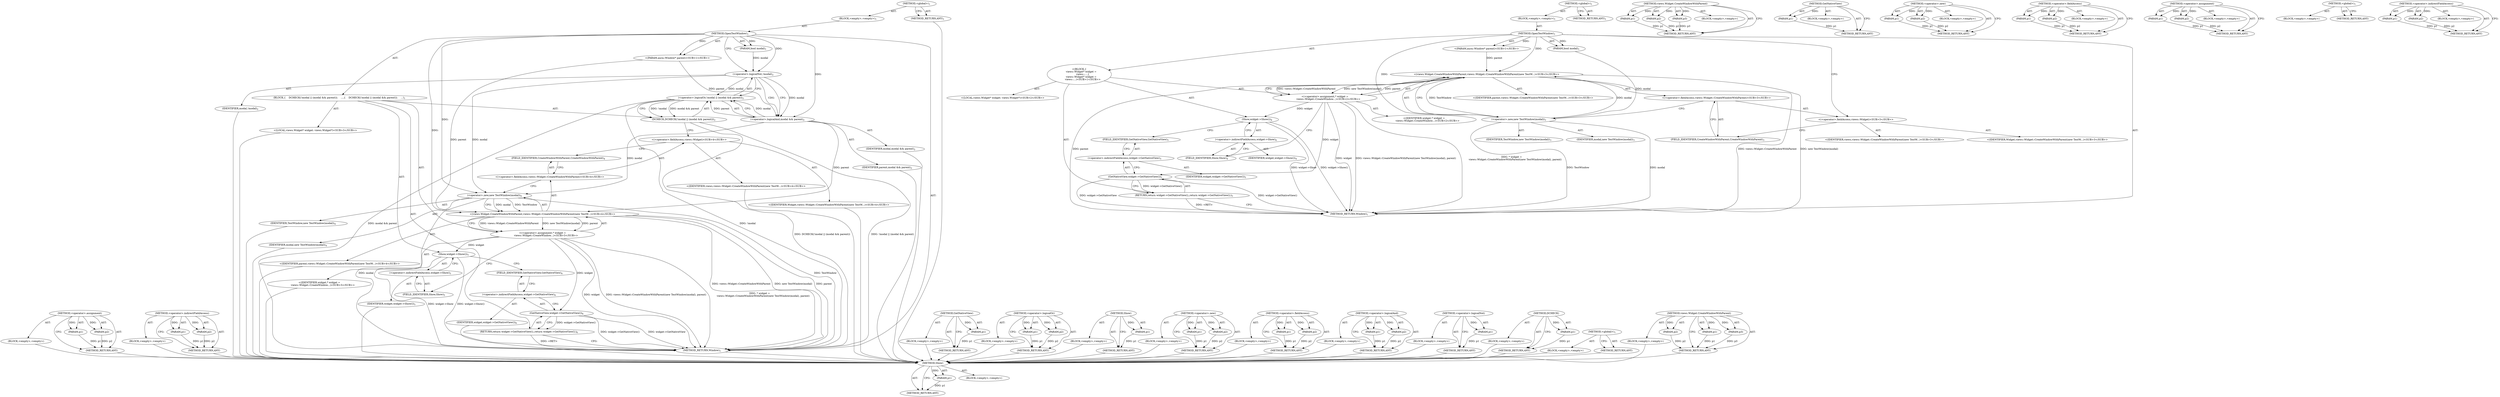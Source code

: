 digraph "&lt;operator&gt;.indirectFieldAccess" {
vulnerable_86 [label=<(METHOD,&lt;operator&gt;.assignment)>];
vulnerable_87 [label=<(PARAM,p1)>];
vulnerable_88 [label=<(PARAM,p2)>];
vulnerable_89 [label=<(BLOCK,&lt;empty&gt;,&lt;empty&gt;)>];
vulnerable_90 [label=<(METHOD_RETURN,ANY)>];
vulnerable_111 [label=<(METHOD,&lt;operator&gt;.indirectFieldAccess)>];
vulnerable_112 [label=<(PARAM,p1)>];
vulnerable_113 [label=<(PARAM,p2)>];
vulnerable_114 [label=<(BLOCK,&lt;empty&gt;,&lt;empty&gt;)>];
vulnerable_115 [label=<(METHOD_RETURN,ANY)>];
vulnerable_6 [label=<(METHOD,&lt;global&gt;)<SUB>1</SUB>>];
vulnerable_7 [label=<(BLOCK,&lt;empty&gt;,&lt;empty&gt;)<SUB>1</SUB>>];
vulnerable_8 [label=<(METHOD,OpenTestWindow)<SUB>1</SUB>>];
vulnerable_9 [label="<(PARAM,aura::Window* parent)<SUB>1</SUB>>"];
vulnerable_10 [label=<(PARAM,bool modal)<SUB>1</SUB>>];
vulnerable_11 [label=<(BLOCK,{
    DCHECK(!modal || (modal &amp;&amp; parent));
    ...,{
    DCHECK(!modal || (modal &amp;&amp; parent));
    ...)<SUB>1</SUB>>];
vulnerable_12 [label=<(DCHECK,DCHECK(!modal || (modal &amp;&amp; parent)))<SUB>2</SUB>>];
vulnerable_13 [label=<(&lt;operator&gt;.logicalOr,!modal || (modal &amp;&amp; parent))<SUB>2</SUB>>];
vulnerable_14 [label=<(&lt;operator&gt;.logicalNot,!modal)<SUB>2</SUB>>];
vulnerable_15 [label=<(IDENTIFIER,modal,!modal)<SUB>2</SUB>>];
vulnerable_16 [label=<(&lt;operator&gt;.logicalAnd,modal &amp;&amp; parent)<SUB>2</SUB>>];
vulnerable_17 [label=<(IDENTIFIER,modal,modal &amp;&amp; parent)<SUB>2</SUB>>];
vulnerable_18 [label=<(IDENTIFIER,parent,modal &amp;&amp; parent)<SUB>2</SUB>>];
vulnerable_19 [label="<(LOCAL,views.Widget* widget: views.Widget*)<SUB>3</SUB>>"];
vulnerable_20 [label="<(&lt;operator&gt;.assignment,* widget =
         views::Widget::CreateWindow...)<SUB>3</SUB>>"];
vulnerable_21 [label="<(IDENTIFIER,widget,* widget =
         views::Widget::CreateWindow...)<SUB>3</SUB>>"];
vulnerable_22 [label="<(views.Widget.CreateWindowWithParent,views::Widget::CreateWindowWithParent(new TestW...)<SUB>4</SUB>>"];
vulnerable_23 [label="<(&lt;operator&gt;.fieldAccess,views::Widget::CreateWindowWithParent)<SUB>4</SUB>>"];
vulnerable_24 [label="<(&lt;operator&gt;.fieldAccess,views::Widget)<SUB>4</SUB>>"];
vulnerable_25 [label="<(IDENTIFIER,views,views::Widget::CreateWindowWithParent(new TestW...)<SUB>4</SUB>>"];
vulnerable_26 [label="<(IDENTIFIER,Widget,views::Widget::CreateWindowWithParent(new TestW...)<SUB>4</SUB>>"];
vulnerable_27 [label=<(FIELD_IDENTIFIER,CreateWindowWithParent,CreateWindowWithParent)<SUB>4</SUB>>];
vulnerable_28 [label=<(&lt;operator&gt;.new,new TestWindow(modal))<SUB>4</SUB>>];
vulnerable_29 [label=<(IDENTIFIER,TestWindow,new TestWindow(modal))<SUB>4</SUB>>];
vulnerable_30 [label=<(IDENTIFIER,modal,new TestWindow(modal))<SUB>4</SUB>>];
vulnerable_31 [label="<(IDENTIFIER,parent,views::Widget::CreateWindowWithParent(new TestW...)<SUB>4</SUB>>"];
vulnerable_32 [label=<(Show,widget-&gt;Show())<SUB>5</SUB>>];
vulnerable_33 [label=<(&lt;operator&gt;.indirectFieldAccess,widget-&gt;Show)<SUB>5</SUB>>];
vulnerable_34 [label=<(IDENTIFIER,widget,widget-&gt;Show())<SUB>5</SUB>>];
vulnerable_35 [label=<(FIELD_IDENTIFIER,Show,Show)<SUB>5</SUB>>];
vulnerable_36 [label=<(RETURN,return widget-&gt;GetNativeView();,return widget-&gt;GetNativeView();)<SUB>6</SUB>>];
vulnerable_37 [label=<(GetNativeView,widget-&gt;GetNativeView())<SUB>6</SUB>>];
vulnerable_38 [label=<(&lt;operator&gt;.indirectFieldAccess,widget-&gt;GetNativeView)<SUB>6</SUB>>];
vulnerable_39 [label=<(IDENTIFIER,widget,widget-&gt;GetNativeView())<SUB>6</SUB>>];
vulnerable_40 [label=<(FIELD_IDENTIFIER,GetNativeView,GetNativeView)<SUB>6</SUB>>];
vulnerable_41 [label=<(METHOD_RETURN,Window)<SUB>1</SUB>>];
vulnerable_43 [label=<(METHOD_RETURN,ANY)<SUB>1</SUB>>];
vulnerable_116 [label=<(METHOD,GetNativeView)>];
vulnerable_117 [label=<(PARAM,p1)>];
vulnerable_118 [label=<(BLOCK,&lt;empty&gt;,&lt;empty&gt;)>];
vulnerable_119 [label=<(METHOD_RETURN,ANY)>];
vulnerable_72 [label=<(METHOD,&lt;operator&gt;.logicalOr)>];
vulnerable_73 [label=<(PARAM,p1)>];
vulnerable_74 [label=<(PARAM,p2)>];
vulnerable_75 [label=<(BLOCK,&lt;empty&gt;,&lt;empty&gt;)>];
vulnerable_76 [label=<(METHOD_RETURN,ANY)>];
vulnerable_107 [label=<(METHOD,Show)>];
vulnerable_108 [label=<(PARAM,p1)>];
vulnerable_109 [label=<(BLOCK,&lt;empty&gt;,&lt;empty&gt;)>];
vulnerable_110 [label=<(METHOD_RETURN,ANY)>];
vulnerable_102 [label=<(METHOD,&lt;operator&gt;.new)>];
vulnerable_103 [label=<(PARAM,p1)>];
vulnerable_104 [label=<(PARAM,p2)>];
vulnerable_105 [label=<(BLOCK,&lt;empty&gt;,&lt;empty&gt;)>];
vulnerable_106 [label=<(METHOD_RETURN,ANY)>];
vulnerable_97 [label=<(METHOD,&lt;operator&gt;.fieldAccess)>];
vulnerable_98 [label=<(PARAM,p1)>];
vulnerable_99 [label=<(PARAM,p2)>];
vulnerable_100 [label=<(BLOCK,&lt;empty&gt;,&lt;empty&gt;)>];
vulnerable_101 [label=<(METHOD_RETURN,ANY)>];
vulnerable_81 [label=<(METHOD,&lt;operator&gt;.logicalAnd)>];
vulnerable_82 [label=<(PARAM,p1)>];
vulnerable_83 [label=<(PARAM,p2)>];
vulnerable_84 [label=<(BLOCK,&lt;empty&gt;,&lt;empty&gt;)>];
vulnerable_85 [label=<(METHOD_RETURN,ANY)>];
vulnerable_77 [label=<(METHOD,&lt;operator&gt;.logicalNot)>];
vulnerable_78 [label=<(PARAM,p1)>];
vulnerable_79 [label=<(BLOCK,&lt;empty&gt;,&lt;empty&gt;)>];
vulnerable_80 [label=<(METHOD_RETURN,ANY)>];
vulnerable_68 [label=<(METHOD,DCHECK)>];
vulnerable_69 [label=<(PARAM,p1)>];
vulnerable_70 [label=<(BLOCK,&lt;empty&gt;,&lt;empty&gt;)>];
vulnerable_71 [label=<(METHOD_RETURN,ANY)>];
vulnerable_62 [label=<(METHOD,&lt;global&gt;)<SUB>1</SUB>>];
vulnerable_63 [label=<(BLOCK,&lt;empty&gt;,&lt;empty&gt;)>];
vulnerable_64 [label=<(METHOD_RETURN,ANY)>];
vulnerable_91 [label=<(METHOD,views.Widget.CreateWindowWithParent)>];
vulnerable_92 [label=<(PARAM,p1)>];
vulnerable_93 [label=<(PARAM,p2)>];
vulnerable_94 [label=<(PARAM,p3)>];
vulnerable_95 [label=<(BLOCK,&lt;empty&gt;,&lt;empty&gt;)>];
vulnerable_96 [label=<(METHOD_RETURN,ANY)>];
fixed_82 [label=<(METHOD,Show)>];
fixed_83 [label=<(PARAM,p1)>];
fixed_84 [label=<(BLOCK,&lt;empty&gt;,&lt;empty&gt;)>];
fixed_85 [label=<(METHOD_RETURN,ANY)>];
fixed_6 [label=<(METHOD,&lt;global&gt;)<SUB>1</SUB>>];
fixed_7 [label=<(BLOCK,&lt;empty&gt;,&lt;empty&gt;)<SUB>1</SUB>>];
fixed_8 [label=<(METHOD,OpenTestWindow)<SUB>1</SUB>>];
fixed_9 [label="<(PARAM,aura::Window* parent)<SUB>1</SUB>>"];
fixed_10 [label=<(PARAM,bool modal)<SUB>1</SUB>>];
fixed_11 [label="<(BLOCK,{
     views::Widget* widget =
         views::...,{
     views::Widget* widget =
         views::...)<SUB>1</SUB>>"];
fixed_12 [label="<(LOCAL,views.Widget* widget: views.Widget*)<SUB>2</SUB>>"];
fixed_13 [label="<(&lt;operator&gt;.assignment,* widget =
         views::Widget::CreateWindow...)<SUB>2</SUB>>"];
fixed_14 [label="<(IDENTIFIER,widget,* widget =
         views::Widget::CreateWindow...)<SUB>2</SUB>>"];
fixed_15 [label="<(views.Widget.CreateWindowWithParent,views::Widget::CreateWindowWithParent(new TestW...)<SUB>3</SUB>>"];
fixed_16 [label="<(&lt;operator&gt;.fieldAccess,views::Widget::CreateWindowWithParent)<SUB>3</SUB>>"];
fixed_17 [label="<(&lt;operator&gt;.fieldAccess,views::Widget)<SUB>3</SUB>>"];
fixed_18 [label="<(IDENTIFIER,views,views::Widget::CreateWindowWithParent(new TestW...)<SUB>3</SUB>>"];
fixed_19 [label="<(IDENTIFIER,Widget,views::Widget::CreateWindowWithParent(new TestW...)<SUB>3</SUB>>"];
fixed_20 [label=<(FIELD_IDENTIFIER,CreateWindowWithParent,CreateWindowWithParent)<SUB>3</SUB>>];
fixed_21 [label=<(&lt;operator&gt;.new,new TestWindow(modal))<SUB>3</SUB>>];
fixed_22 [label=<(IDENTIFIER,TestWindow,new TestWindow(modal))<SUB>3</SUB>>];
fixed_23 [label=<(IDENTIFIER,modal,new TestWindow(modal))<SUB>3</SUB>>];
fixed_24 [label="<(IDENTIFIER,parent,views::Widget::CreateWindowWithParent(new TestW...)<SUB>3</SUB>>"];
fixed_25 [label=<(Show,widget-&gt;Show())<SUB>4</SUB>>];
fixed_26 [label=<(&lt;operator&gt;.indirectFieldAccess,widget-&gt;Show)<SUB>4</SUB>>];
fixed_27 [label=<(IDENTIFIER,widget,widget-&gt;Show())<SUB>4</SUB>>];
fixed_28 [label=<(FIELD_IDENTIFIER,Show,Show)<SUB>4</SUB>>];
fixed_29 [label=<(RETURN,return widget-&gt;GetNativeView();,return widget-&gt;GetNativeView();)<SUB>5</SUB>>];
fixed_30 [label=<(GetNativeView,widget-&gt;GetNativeView())<SUB>5</SUB>>];
fixed_31 [label=<(&lt;operator&gt;.indirectFieldAccess,widget-&gt;GetNativeView)<SUB>5</SUB>>];
fixed_32 [label=<(IDENTIFIER,widget,widget-&gt;GetNativeView())<SUB>5</SUB>>];
fixed_33 [label=<(FIELD_IDENTIFIER,GetNativeView,GetNativeView)<SUB>5</SUB>>];
fixed_34 [label=<(METHOD_RETURN,Window)<SUB>1</SUB>>];
fixed_36 [label=<(METHOD_RETURN,ANY)<SUB>1</SUB>>];
fixed_66 [label=<(METHOD,views.Widget.CreateWindowWithParent)>];
fixed_67 [label=<(PARAM,p1)>];
fixed_68 [label=<(PARAM,p2)>];
fixed_69 [label=<(PARAM,p3)>];
fixed_70 [label=<(BLOCK,&lt;empty&gt;,&lt;empty&gt;)>];
fixed_71 [label=<(METHOD_RETURN,ANY)>];
fixed_91 [label=<(METHOD,GetNativeView)>];
fixed_92 [label=<(PARAM,p1)>];
fixed_93 [label=<(BLOCK,&lt;empty&gt;,&lt;empty&gt;)>];
fixed_94 [label=<(METHOD_RETURN,ANY)>];
fixed_77 [label=<(METHOD,&lt;operator&gt;.new)>];
fixed_78 [label=<(PARAM,p1)>];
fixed_79 [label=<(PARAM,p2)>];
fixed_80 [label=<(BLOCK,&lt;empty&gt;,&lt;empty&gt;)>];
fixed_81 [label=<(METHOD_RETURN,ANY)>];
fixed_72 [label=<(METHOD,&lt;operator&gt;.fieldAccess)>];
fixed_73 [label=<(PARAM,p1)>];
fixed_74 [label=<(PARAM,p2)>];
fixed_75 [label=<(BLOCK,&lt;empty&gt;,&lt;empty&gt;)>];
fixed_76 [label=<(METHOD_RETURN,ANY)>];
fixed_61 [label=<(METHOD,&lt;operator&gt;.assignment)>];
fixed_62 [label=<(PARAM,p1)>];
fixed_63 [label=<(PARAM,p2)>];
fixed_64 [label=<(BLOCK,&lt;empty&gt;,&lt;empty&gt;)>];
fixed_65 [label=<(METHOD_RETURN,ANY)>];
fixed_55 [label=<(METHOD,&lt;global&gt;)<SUB>1</SUB>>];
fixed_56 [label=<(BLOCK,&lt;empty&gt;,&lt;empty&gt;)>];
fixed_57 [label=<(METHOD_RETURN,ANY)>];
fixed_86 [label=<(METHOD,&lt;operator&gt;.indirectFieldAccess)>];
fixed_87 [label=<(PARAM,p1)>];
fixed_88 [label=<(PARAM,p2)>];
fixed_89 [label=<(BLOCK,&lt;empty&gt;,&lt;empty&gt;)>];
fixed_90 [label=<(METHOD_RETURN,ANY)>];
vulnerable_86 -> vulnerable_87  [key=0, label="AST: "];
vulnerable_86 -> vulnerable_87  [key=1, label="DDG: "];
vulnerable_86 -> vulnerable_89  [key=0, label="AST: "];
vulnerable_86 -> vulnerable_88  [key=0, label="AST: "];
vulnerable_86 -> vulnerable_88  [key=1, label="DDG: "];
vulnerable_86 -> vulnerable_90  [key=0, label="AST: "];
vulnerable_86 -> vulnerable_90  [key=1, label="CFG: "];
vulnerable_87 -> vulnerable_90  [key=0, label="DDG: p1"];
vulnerable_88 -> vulnerable_90  [key=0, label="DDG: p2"];
vulnerable_89 -> fixed_82  [key=0];
vulnerable_90 -> fixed_82  [key=0];
vulnerable_111 -> vulnerable_112  [key=0, label="AST: "];
vulnerable_111 -> vulnerable_112  [key=1, label="DDG: "];
vulnerable_111 -> vulnerable_114  [key=0, label="AST: "];
vulnerable_111 -> vulnerable_113  [key=0, label="AST: "];
vulnerable_111 -> vulnerable_113  [key=1, label="DDG: "];
vulnerable_111 -> vulnerable_115  [key=0, label="AST: "];
vulnerable_111 -> vulnerable_115  [key=1, label="CFG: "];
vulnerable_112 -> vulnerable_115  [key=0, label="DDG: p1"];
vulnerable_113 -> vulnerable_115  [key=0, label="DDG: p2"];
vulnerable_114 -> fixed_82  [key=0];
vulnerable_115 -> fixed_82  [key=0];
vulnerable_6 -> vulnerable_7  [key=0, label="AST: "];
vulnerable_6 -> vulnerable_43  [key=0, label="AST: "];
vulnerable_6 -> vulnerable_43  [key=1, label="CFG: "];
vulnerable_7 -> vulnerable_8  [key=0, label="AST: "];
vulnerable_8 -> vulnerable_9  [key=0, label="AST: "];
vulnerable_8 -> vulnerable_9  [key=1, label="DDG: "];
vulnerable_8 -> vulnerable_10  [key=0, label="AST: "];
vulnerable_8 -> vulnerable_10  [key=1, label="DDG: "];
vulnerable_8 -> vulnerable_11  [key=0, label="AST: "];
vulnerable_8 -> vulnerable_41  [key=0, label="AST: "];
vulnerable_8 -> vulnerable_14  [key=0, label="CFG: "];
vulnerable_8 -> vulnerable_14  [key=1, label="DDG: "];
vulnerable_8 -> vulnerable_22  [key=0, label="DDG: "];
vulnerable_8 -> vulnerable_16  [key=0, label="DDG: "];
vulnerable_8 -> vulnerable_28  [key=0, label="DDG: "];
vulnerable_9 -> vulnerable_22  [key=0, label="DDG: parent"];
vulnerable_9 -> vulnerable_16  [key=0, label="DDG: parent"];
vulnerable_10 -> vulnerable_14  [key=0, label="DDG: modal"];
vulnerable_11 -> vulnerable_12  [key=0, label="AST: "];
vulnerable_11 -> vulnerable_19  [key=0, label="AST: "];
vulnerable_11 -> vulnerable_20  [key=0, label="AST: "];
vulnerable_11 -> vulnerable_32  [key=0, label="AST: "];
vulnerable_11 -> vulnerable_36  [key=0, label="AST: "];
vulnerable_12 -> vulnerable_13  [key=0, label="AST: "];
vulnerable_12 -> vulnerable_24  [key=0, label="CFG: "];
vulnerable_12 -> vulnerable_41  [key=0, label="DDG: !modal || (modal &amp;&amp; parent)"];
vulnerable_12 -> vulnerable_41  [key=1, label="DDG: DCHECK(!modal || (modal &amp;&amp; parent))"];
vulnerable_13 -> vulnerable_14  [key=0, label="AST: "];
vulnerable_13 -> vulnerable_16  [key=0, label="AST: "];
vulnerable_13 -> vulnerable_12  [key=0, label="CFG: "];
vulnerable_13 -> vulnerable_12  [key=1, label="DDG: !modal"];
vulnerable_13 -> vulnerable_12  [key=2, label="DDG: modal &amp;&amp; parent"];
vulnerable_13 -> vulnerable_41  [key=0, label="DDG: !modal"];
vulnerable_13 -> vulnerable_41  [key=1, label="DDG: modal &amp;&amp; parent"];
vulnerable_14 -> vulnerable_15  [key=0, label="AST: "];
vulnerable_14 -> vulnerable_13  [key=0, label="CFG: "];
vulnerable_14 -> vulnerable_13  [key=1, label="DDG: modal"];
vulnerable_14 -> vulnerable_16  [key=0, label="CFG: "];
vulnerable_14 -> vulnerable_16  [key=1, label="DDG: modal"];
vulnerable_14 -> vulnerable_16  [key=2, label="CDG: "];
vulnerable_14 -> vulnerable_28  [key=0, label="DDG: modal"];
vulnerable_15 -> fixed_82  [key=0];
vulnerable_16 -> vulnerable_17  [key=0, label="AST: "];
vulnerable_16 -> vulnerable_18  [key=0, label="AST: "];
vulnerable_16 -> vulnerable_13  [key=0, label="CFG: "];
vulnerable_16 -> vulnerable_13  [key=1, label="DDG: modal"];
vulnerable_16 -> vulnerable_13  [key=2, label="DDG: parent"];
vulnerable_16 -> vulnerable_22  [key=0, label="DDG: parent"];
vulnerable_16 -> vulnerable_28  [key=0, label="DDG: modal"];
vulnerable_17 -> fixed_82  [key=0];
vulnerable_18 -> fixed_82  [key=0];
vulnerable_19 -> fixed_82  [key=0];
vulnerable_20 -> vulnerable_21  [key=0, label="AST: "];
vulnerable_20 -> vulnerable_22  [key=0, label="AST: "];
vulnerable_20 -> vulnerable_35  [key=0, label="CFG: "];
vulnerable_20 -> vulnerable_41  [key=0, label="DDG: widget"];
vulnerable_20 -> vulnerable_41  [key=1, label="DDG: views::Widget::CreateWindowWithParent(new TestWindow(modal), parent)"];
vulnerable_20 -> vulnerable_41  [key=2, label="DDG: * widget =
         views::Widget::CreateWindowWithParent(new TestWindow(modal), parent)"];
vulnerable_20 -> vulnerable_32  [key=0, label="DDG: widget"];
vulnerable_20 -> vulnerable_37  [key=0, label="DDG: widget"];
vulnerable_21 -> fixed_82  [key=0];
vulnerable_22 -> vulnerable_23  [key=0, label="AST: "];
vulnerable_22 -> vulnerable_28  [key=0, label="AST: "];
vulnerable_22 -> vulnerable_31  [key=0, label="AST: "];
vulnerable_22 -> vulnerable_20  [key=0, label="CFG: "];
vulnerable_22 -> vulnerable_20  [key=1, label="DDG: views::Widget::CreateWindowWithParent"];
vulnerable_22 -> vulnerable_20  [key=2, label="DDG: new TestWindow(modal)"];
vulnerable_22 -> vulnerable_20  [key=3, label="DDG: parent"];
vulnerable_22 -> vulnerable_41  [key=0, label="DDG: views::Widget::CreateWindowWithParent"];
vulnerable_22 -> vulnerable_41  [key=1, label="DDG: new TestWindow(modal)"];
vulnerable_22 -> vulnerable_41  [key=2, label="DDG: parent"];
vulnerable_23 -> vulnerable_24  [key=0, label="AST: "];
vulnerable_23 -> vulnerable_27  [key=0, label="AST: "];
vulnerable_23 -> vulnerable_28  [key=0, label="CFG: "];
vulnerable_24 -> vulnerable_25  [key=0, label="AST: "];
vulnerable_24 -> vulnerable_26  [key=0, label="AST: "];
vulnerable_24 -> vulnerable_27  [key=0, label="CFG: "];
vulnerable_25 -> fixed_82  [key=0];
vulnerable_26 -> fixed_82  [key=0];
vulnerable_27 -> vulnerable_23  [key=0, label="CFG: "];
vulnerable_28 -> vulnerable_29  [key=0, label="AST: "];
vulnerable_28 -> vulnerable_30  [key=0, label="AST: "];
vulnerable_28 -> vulnerable_22  [key=0, label="CFG: "];
vulnerable_28 -> vulnerable_22  [key=1, label="DDG: TestWindow"];
vulnerable_28 -> vulnerable_22  [key=2, label="DDG: modal"];
vulnerable_28 -> vulnerable_41  [key=0, label="DDG: modal"];
vulnerable_28 -> vulnerable_41  [key=1, label="DDG: TestWindow"];
vulnerable_29 -> fixed_82  [key=0];
vulnerable_30 -> fixed_82  [key=0];
vulnerable_31 -> fixed_82  [key=0];
vulnerable_32 -> vulnerable_33  [key=0, label="AST: "];
vulnerable_32 -> vulnerable_40  [key=0, label="CFG: "];
vulnerable_32 -> vulnerable_41  [key=0, label="DDG: widget-&gt;Show"];
vulnerable_32 -> vulnerable_41  [key=1, label="DDG: widget-&gt;Show()"];
vulnerable_33 -> vulnerable_34  [key=0, label="AST: "];
vulnerable_33 -> vulnerable_35  [key=0, label="AST: "];
vulnerable_33 -> vulnerable_32  [key=0, label="CFG: "];
vulnerable_34 -> fixed_82  [key=0];
vulnerable_35 -> vulnerable_33  [key=0, label="CFG: "];
vulnerable_36 -> vulnerable_37  [key=0, label="AST: "];
vulnerable_36 -> vulnerable_41  [key=0, label="CFG: "];
vulnerable_36 -> vulnerable_41  [key=1, label="DDG: &lt;RET&gt;"];
vulnerable_37 -> vulnerable_38  [key=0, label="AST: "];
vulnerable_37 -> vulnerable_36  [key=0, label="CFG: "];
vulnerable_37 -> vulnerable_36  [key=1, label="DDG: widget-&gt;GetNativeView()"];
vulnerable_37 -> vulnerable_41  [key=0, label="DDG: widget-&gt;GetNativeView"];
vulnerable_37 -> vulnerable_41  [key=1, label="DDG: widget-&gt;GetNativeView()"];
vulnerable_38 -> vulnerable_39  [key=0, label="AST: "];
vulnerable_38 -> vulnerable_40  [key=0, label="AST: "];
vulnerable_38 -> vulnerable_37  [key=0, label="CFG: "];
vulnerable_39 -> fixed_82  [key=0];
vulnerable_40 -> vulnerable_38  [key=0, label="CFG: "];
vulnerable_41 -> fixed_82  [key=0];
vulnerable_43 -> fixed_82  [key=0];
vulnerable_116 -> vulnerable_117  [key=0, label="AST: "];
vulnerable_116 -> vulnerable_117  [key=1, label="DDG: "];
vulnerable_116 -> vulnerable_118  [key=0, label="AST: "];
vulnerable_116 -> vulnerable_119  [key=0, label="AST: "];
vulnerable_116 -> vulnerable_119  [key=1, label="CFG: "];
vulnerable_117 -> vulnerable_119  [key=0, label="DDG: p1"];
vulnerable_118 -> fixed_82  [key=0];
vulnerable_119 -> fixed_82  [key=0];
vulnerable_72 -> vulnerable_73  [key=0, label="AST: "];
vulnerable_72 -> vulnerable_73  [key=1, label="DDG: "];
vulnerable_72 -> vulnerable_75  [key=0, label="AST: "];
vulnerable_72 -> vulnerable_74  [key=0, label="AST: "];
vulnerable_72 -> vulnerable_74  [key=1, label="DDG: "];
vulnerable_72 -> vulnerable_76  [key=0, label="AST: "];
vulnerable_72 -> vulnerable_76  [key=1, label="CFG: "];
vulnerable_73 -> vulnerable_76  [key=0, label="DDG: p1"];
vulnerable_74 -> vulnerable_76  [key=0, label="DDG: p2"];
vulnerable_75 -> fixed_82  [key=0];
vulnerable_76 -> fixed_82  [key=0];
vulnerable_107 -> vulnerable_108  [key=0, label="AST: "];
vulnerable_107 -> vulnerable_108  [key=1, label="DDG: "];
vulnerable_107 -> vulnerable_109  [key=0, label="AST: "];
vulnerable_107 -> vulnerable_110  [key=0, label="AST: "];
vulnerable_107 -> vulnerable_110  [key=1, label="CFG: "];
vulnerable_108 -> vulnerable_110  [key=0, label="DDG: p1"];
vulnerable_109 -> fixed_82  [key=0];
vulnerable_110 -> fixed_82  [key=0];
vulnerable_102 -> vulnerable_103  [key=0, label="AST: "];
vulnerable_102 -> vulnerable_103  [key=1, label="DDG: "];
vulnerable_102 -> vulnerable_105  [key=0, label="AST: "];
vulnerable_102 -> vulnerable_104  [key=0, label="AST: "];
vulnerable_102 -> vulnerable_104  [key=1, label="DDG: "];
vulnerable_102 -> vulnerable_106  [key=0, label="AST: "];
vulnerable_102 -> vulnerable_106  [key=1, label="CFG: "];
vulnerable_103 -> vulnerable_106  [key=0, label="DDG: p1"];
vulnerable_104 -> vulnerable_106  [key=0, label="DDG: p2"];
vulnerable_105 -> fixed_82  [key=0];
vulnerable_106 -> fixed_82  [key=0];
vulnerable_97 -> vulnerable_98  [key=0, label="AST: "];
vulnerable_97 -> vulnerable_98  [key=1, label="DDG: "];
vulnerable_97 -> vulnerable_100  [key=0, label="AST: "];
vulnerable_97 -> vulnerable_99  [key=0, label="AST: "];
vulnerable_97 -> vulnerable_99  [key=1, label="DDG: "];
vulnerable_97 -> vulnerable_101  [key=0, label="AST: "];
vulnerable_97 -> vulnerable_101  [key=1, label="CFG: "];
vulnerable_98 -> vulnerable_101  [key=0, label="DDG: p1"];
vulnerable_99 -> vulnerable_101  [key=0, label="DDG: p2"];
vulnerable_100 -> fixed_82  [key=0];
vulnerable_101 -> fixed_82  [key=0];
vulnerable_81 -> vulnerable_82  [key=0, label="AST: "];
vulnerable_81 -> vulnerable_82  [key=1, label="DDG: "];
vulnerable_81 -> vulnerable_84  [key=0, label="AST: "];
vulnerable_81 -> vulnerable_83  [key=0, label="AST: "];
vulnerable_81 -> vulnerable_83  [key=1, label="DDG: "];
vulnerable_81 -> vulnerable_85  [key=0, label="AST: "];
vulnerable_81 -> vulnerable_85  [key=1, label="CFG: "];
vulnerable_82 -> vulnerable_85  [key=0, label="DDG: p1"];
vulnerable_83 -> vulnerable_85  [key=0, label="DDG: p2"];
vulnerable_84 -> fixed_82  [key=0];
vulnerable_85 -> fixed_82  [key=0];
vulnerable_77 -> vulnerable_78  [key=0, label="AST: "];
vulnerable_77 -> vulnerable_78  [key=1, label="DDG: "];
vulnerable_77 -> vulnerable_79  [key=0, label="AST: "];
vulnerable_77 -> vulnerable_80  [key=0, label="AST: "];
vulnerable_77 -> vulnerable_80  [key=1, label="CFG: "];
vulnerable_78 -> vulnerable_80  [key=0, label="DDG: p1"];
vulnerable_79 -> fixed_82  [key=0];
vulnerable_80 -> fixed_82  [key=0];
vulnerable_68 -> vulnerable_69  [key=0, label="AST: "];
vulnerable_68 -> vulnerable_69  [key=1, label="DDG: "];
vulnerable_68 -> vulnerable_70  [key=0, label="AST: "];
vulnerable_68 -> vulnerable_71  [key=0, label="AST: "];
vulnerable_68 -> vulnerable_71  [key=1, label="CFG: "];
vulnerable_69 -> vulnerable_71  [key=0, label="DDG: p1"];
vulnerable_70 -> fixed_82  [key=0];
vulnerable_71 -> fixed_82  [key=0];
vulnerable_62 -> vulnerable_63  [key=0, label="AST: "];
vulnerable_62 -> vulnerable_64  [key=0, label="AST: "];
vulnerable_62 -> vulnerable_64  [key=1, label="CFG: "];
vulnerable_63 -> fixed_82  [key=0];
vulnerable_64 -> fixed_82  [key=0];
vulnerable_91 -> vulnerable_92  [key=0, label="AST: "];
vulnerable_91 -> vulnerable_92  [key=1, label="DDG: "];
vulnerable_91 -> vulnerable_95  [key=0, label="AST: "];
vulnerable_91 -> vulnerable_93  [key=0, label="AST: "];
vulnerable_91 -> vulnerable_93  [key=1, label="DDG: "];
vulnerable_91 -> vulnerable_96  [key=0, label="AST: "];
vulnerable_91 -> vulnerable_96  [key=1, label="CFG: "];
vulnerable_91 -> vulnerable_94  [key=0, label="AST: "];
vulnerable_91 -> vulnerable_94  [key=1, label="DDG: "];
vulnerable_92 -> vulnerable_96  [key=0, label="DDG: p1"];
vulnerable_93 -> vulnerable_96  [key=0, label="DDG: p2"];
vulnerable_94 -> vulnerable_96  [key=0, label="DDG: p3"];
vulnerable_95 -> fixed_82  [key=0];
vulnerable_96 -> fixed_82  [key=0];
fixed_82 -> fixed_83  [key=0, label="AST: "];
fixed_82 -> fixed_83  [key=1, label="DDG: "];
fixed_82 -> fixed_84  [key=0, label="AST: "];
fixed_82 -> fixed_85  [key=0, label="AST: "];
fixed_82 -> fixed_85  [key=1, label="CFG: "];
fixed_83 -> fixed_85  [key=0, label="DDG: p1"];
fixed_6 -> fixed_7  [key=0, label="AST: "];
fixed_6 -> fixed_36  [key=0, label="AST: "];
fixed_6 -> fixed_36  [key=1, label="CFG: "];
fixed_7 -> fixed_8  [key=0, label="AST: "];
fixed_8 -> fixed_9  [key=0, label="AST: "];
fixed_8 -> fixed_9  [key=1, label="DDG: "];
fixed_8 -> fixed_10  [key=0, label="AST: "];
fixed_8 -> fixed_10  [key=1, label="DDG: "];
fixed_8 -> fixed_11  [key=0, label="AST: "];
fixed_8 -> fixed_34  [key=0, label="AST: "];
fixed_8 -> fixed_17  [key=0, label="CFG: "];
fixed_8 -> fixed_15  [key=0, label="DDG: "];
fixed_8 -> fixed_21  [key=0, label="DDG: "];
fixed_9 -> fixed_15  [key=0, label="DDG: parent"];
fixed_10 -> fixed_21  [key=0, label="DDG: modal"];
fixed_11 -> fixed_12  [key=0, label="AST: "];
fixed_11 -> fixed_13  [key=0, label="AST: "];
fixed_11 -> fixed_25  [key=0, label="AST: "];
fixed_11 -> fixed_29  [key=0, label="AST: "];
fixed_13 -> fixed_14  [key=0, label="AST: "];
fixed_13 -> fixed_15  [key=0, label="AST: "];
fixed_13 -> fixed_28  [key=0, label="CFG: "];
fixed_13 -> fixed_34  [key=0, label="DDG: widget"];
fixed_13 -> fixed_34  [key=1, label="DDG: views::Widget::CreateWindowWithParent(new TestWindow(modal), parent)"];
fixed_13 -> fixed_34  [key=2, label="DDG: * widget =
         views::Widget::CreateWindowWithParent(new TestWindow(modal), parent)"];
fixed_13 -> fixed_25  [key=0, label="DDG: widget"];
fixed_13 -> fixed_30  [key=0, label="DDG: widget"];
fixed_15 -> fixed_16  [key=0, label="AST: "];
fixed_15 -> fixed_21  [key=0, label="AST: "];
fixed_15 -> fixed_24  [key=0, label="AST: "];
fixed_15 -> fixed_13  [key=0, label="CFG: "];
fixed_15 -> fixed_13  [key=1, label="DDG: views::Widget::CreateWindowWithParent"];
fixed_15 -> fixed_13  [key=2, label="DDG: new TestWindow(modal)"];
fixed_15 -> fixed_13  [key=3, label="DDG: parent"];
fixed_15 -> fixed_34  [key=0, label="DDG: views::Widget::CreateWindowWithParent"];
fixed_15 -> fixed_34  [key=1, label="DDG: new TestWindow(modal)"];
fixed_15 -> fixed_34  [key=2, label="DDG: parent"];
fixed_16 -> fixed_17  [key=0, label="AST: "];
fixed_16 -> fixed_20  [key=0, label="AST: "];
fixed_16 -> fixed_21  [key=0, label="CFG: "];
fixed_17 -> fixed_18  [key=0, label="AST: "];
fixed_17 -> fixed_19  [key=0, label="AST: "];
fixed_17 -> fixed_20  [key=0, label="CFG: "];
fixed_20 -> fixed_16  [key=0, label="CFG: "];
fixed_21 -> fixed_22  [key=0, label="AST: "];
fixed_21 -> fixed_23  [key=0, label="AST: "];
fixed_21 -> fixed_15  [key=0, label="CFG: "];
fixed_21 -> fixed_15  [key=1, label="DDG: TestWindow"];
fixed_21 -> fixed_15  [key=2, label="DDG: modal"];
fixed_21 -> fixed_34  [key=0, label="DDG: modal"];
fixed_21 -> fixed_34  [key=1, label="DDG: TestWindow"];
fixed_25 -> fixed_26  [key=0, label="AST: "];
fixed_25 -> fixed_33  [key=0, label="CFG: "];
fixed_25 -> fixed_34  [key=0, label="DDG: widget-&gt;Show"];
fixed_25 -> fixed_34  [key=1, label="DDG: widget-&gt;Show()"];
fixed_26 -> fixed_27  [key=0, label="AST: "];
fixed_26 -> fixed_28  [key=0, label="AST: "];
fixed_26 -> fixed_25  [key=0, label="CFG: "];
fixed_28 -> fixed_26  [key=0, label="CFG: "];
fixed_29 -> fixed_30  [key=0, label="AST: "];
fixed_29 -> fixed_34  [key=0, label="CFG: "];
fixed_29 -> fixed_34  [key=1, label="DDG: &lt;RET&gt;"];
fixed_30 -> fixed_31  [key=0, label="AST: "];
fixed_30 -> fixed_29  [key=0, label="CFG: "];
fixed_30 -> fixed_29  [key=1, label="DDG: widget-&gt;GetNativeView()"];
fixed_30 -> fixed_34  [key=0, label="DDG: widget-&gt;GetNativeView"];
fixed_30 -> fixed_34  [key=1, label="DDG: widget-&gt;GetNativeView()"];
fixed_31 -> fixed_32  [key=0, label="AST: "];
fixed_31 -> fixed_33  [key=0, label="AST: "];
fixed_31 -> fixed_30  [key=0, label="CFG: "];
fixed_33 -> fixed_31  [key=0, label="CFG: "];
fixed_66 -> fixed_67  [key=0, label="AST: "];
fixed_66 -> fixed_67  [key=1, label="DDG: "];
fixed_66 -> fixed_70  [key=0, label="AST: "];
fixed_66 -> fixed_68  [key=0, label="AST: "];
fixed_66 -> fixed_68  [key=1, label="DDG: "];
fixed_66 -> fixed_71  [key=0, label="AST: "];
fixed_66 -> fixed_71  [key=1, label="CFG: "];
fixed_66 -> fixed_69  [key=0, label="AST: "];
fixed_66 -> fixed_69  [key=1, label="DDG: "];
fixed_67 -> fixed_71  [key=0, label="DDG: p1"];
fixed_68 -> fixed_71  [key=0, label="DDG: p2"];
fixed_69 -> fixed_71  [key=0, label="DDG: p3"];
fixed_91 -> fixed_92  [key=0, label="AST: "];
fixed_91 -> fixed_92  [key=1, label="DDG: "];
fixed_91 -> fixed_93  [key=0, label="AST: "];
fixed_91 -> fixed_94  [key=0, label="AST: "];
fixed_91 -> fixed_94  [key=1, label="CFG: "];
fixed_92 -> fixed_94  [key=0, label="DDG: p1"];
fixed_77 -> fixed_78  [key=0, label="AST: "];
fixed_77 -> fixed_78  [key=1, label="DDG: "];
fixed_77 -> fixed_80  [key=0, label="AST: "];
fixed_77 -> fixed_79  [key=0, label="AST: "];
fixed_77 -> fixed_79  [key=1, label="DDG: "];
fixed_77 -> fixed_81  [key=0, label="AST: "];
fixed_77 -> fixed_81  [key=1, label="CFG: "];
fixed_78 -> fixed_81  [key=0, label="DDG: p1"];
fixed_79 -> fixed_81  [key=0, label="DDG: p2"];
fixed_72 -> fixed_73  [key=0, label="AST: "];
fixed_72 -> fixed_73  [key=1, label="DDG: "];
fixed_72 -> fixed_75  [key=0, label="AST: "];
fixed_72 -> fixed_74  [key=0, label="AST: "];
fixed_72 -> fixed_74  [key=1, label="DDG: "];
fixed_72 -> fixed_76  [key=0, label="AST: "];
fixed_72 -> fixed_76  [key=1, label="CFG: "];
fixed_73 -> fixed_76  [key=0, label="DDG: p1"];
fixed_74 -> fixed_76  [key=0, label="DDG: p2"];
fixed_61 -> fixed_62  [key=0, label="AST: "];
fixed_61 -> fixed_62  [key=1, label="DDG: "];
fixed_61 -> fixed_64  [key=0, label="AST: "];
fixed_61 -> fixed_63  [key=0, label="AST: "];
fixed_61 -> fixed_63  [key=1, label="DDG: "];
fixed_61 -> fixed_65  [key=0, label="AST: "];
fixed_61 -> fixed_65  [key=1, label="CFG: "];
fixed_62 -> fixed_65  [key=0, label="DDG: p1"];
fixed_63 -> fixed_65  [key=0, label="DDG: p2"];
fixed_55 -> fixed_56  [key=0, label="AST: "];
fixed_55 -> fixed_57  [key=0, label="AST: "];
fixed_55 -> fixed_57  [key=1, label="CFG: "];
fixed_86 -> fixed_87  [key=0, label="AST: "];
fixed_86 -> fixed_87  [key=1, label="DDG: "];
fixed_86 -> fixed_89  [key=0, label="AST: "];
fixed_86 -> fixed_88  [key=0, label="AST: "];
fixed_86 -> fixed_88  [key=1, label="DDG: "];
fixed_86 -> fixed_90  [key=0, label="AST: "];
fixed_86 -> fixed_90  [key=1, label="CFG: "];
fixed_87 -> fixed_90  [key=0, label="DDG: p1"];
fixed_88 -> fixed_90  [key=0, label="DDG: p2"];
}
